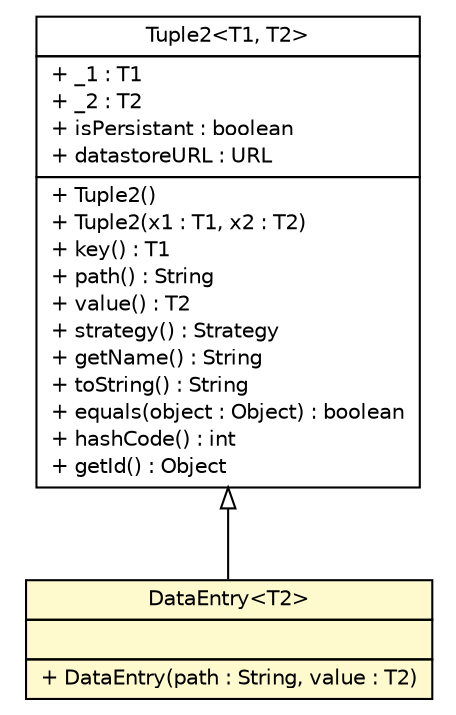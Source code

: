 #!/usr/local/bin/dot
#
# Class diagram 
# Generated by UMLGraph version R5_6 (http://www.umlgraph.org/)
#

digraph G {
	edge [fontname="Helvetica",fontsize=10,labelfontname="Helvetica",labelfontsize=10];
	node [fontname="Helvetica",fontsize=10,shape=plaintext];
	nodesep=0.25;
	ranksep=0.5;
	// sorcer.co.tuple.DataEntry<T2>
	c158023 [label=<<table title="sorcer.co.tuple.DataEntry" border="0" cellborder="1" cellspacing="0" cellpadding="2" port="p" bgcolor="lemonChiffon" href="./DataEntry.html">
		<tr><td><table border="0" cellspacing="0" cellpadding="1">
<tr><td align="center" balign="center"> DataEntry&lt;T2&gt; </td></tr>
		</table></td></tr>
		<tr><td><table border="0" cellspacing="0" cellpadding="1">
<tr><td align="left" balign="left">  </td></tr>
		</table></td></tr>
		<tr><td><table border="0" cellspacing="0" cellpadding="1">
<tr><td align="left" balign="left"> + DataEntry(path : String, value : T2) </td></tr>
		</table></td></tr>
		</table>>, URL="./DataEntry.html", fontname="Helvetica", fontcolor="black", fontsize=10.0];
	// sorcer.co.tuple.Tuple2<T1, T2>
	c158024 [label=<<table title="sorcer.co.tuple.Tuple2" border="0" cellborder="1" cellspacing="0" cellpadding="2" port="p" href="./Tuple2.html">
		<tr><td><table border="0" cellspacing="0" cellpadding="1">
<tr><td align="center" balign="center"> Tuple2&lt;T1, T2&gt; </td></tr>
		</table></td></tr>
		<tr><td><table border="0" cellspacing="0" cellpadding="1">
<tr><td align="left" balign="left"> + _1 : T1 </td></tr>
<tr><td align="left" balign="left"> + _2 : T2 </td></tr>
<tr><td align="left" balign="left"> + isPersistant : boolean </td></tr>
<tr><td align="left" balign="left"> + datastoreURL : URL </td></tr>
		</table></td></tr>
		<tr><td><table border="0" cellspacing="0" cellpadding="1">
<tr><td align="left" balign="left"> + Tuple2() </td></tr>
<tr><td align="left" balign="left"> + Tuple2(x1 : T1, x2 : T2) </td></tr>
<tr><td align="left" balign="left"> + key() : T1 </td></tr>
<tr><td align="left" balign="left"> + path() : String </td></tr>
<tr><td align="left" balign="left"> + value() : T2 </td></tr>
<tr><td align="left" balign="left"> + strategy() : Strategy </td></tr>
<tr><td align="left" balign="left"> + getName() : String </td></tr>
<tr><td align="left" balign="left"> + toString() : String </td></tr>
<tr><td align="left" balign="left"> + equals(object : Object) : boolean </td></tr>
<tr><td align="left" balign="left"> + hashCode() : int </td></tr>
<tr><td align="left" balign="left"> + getId() : Object </td></tr>
		</table></td></tr>
		</table>>, URL="./Tuple2.html", fontname="Helvetica", fontcolor="black", fontsize=10.0];
	//sorcer.co.tuple.DataEntry<T2> extends sorcer.co.tuple.Tuple2<java.lang.String, T2>
	c158024:p -> c158023:p [dir=back,arrowtail=empty];
}

